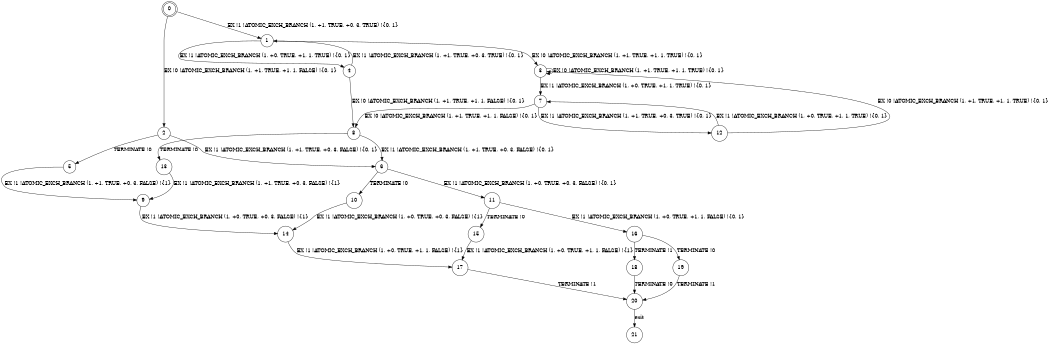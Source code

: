 digraph BCG {
size = "7, 10.5";
center = TRUE;
node [shape = circle];
0 [peripheries = 2];
0 -> 1 [label = "EX !1 !ATOMIC_EXCH_BRANCH (1, +1, TRUE, +0, 3, TRUE) !{0, 1}"];
0 -> 2 [label = "EX !0 !ATOMIC_EXCH_BRANCH (1, +1, TRUE, +1, 1, FALSE) !{0, 1}"];
1 -> 3 [label = "EX !0 !ATOMIC_EXCH_BRANCH (1, +1, TRUE, +1, 1, TRUE) !{0, 1}"];
1 -> 4 [label = "EX !1 !ATOMIC_EXCH_BRANCH (1, +0, TRUE, +1, 1, TRUE) !{0, 1}"];
2 -> 5 [label = "TERMINATE !0"];
2 -> 6 [label = "EX !1 !ATOMIC_EXCH_BRANCH (1, +1, TRUE, +0, 3, FALSE) !{0, 1}"];
3 -> 7 [label = "EX !1 !ATOMIC_EXCH_BRANCH (1, +0, TRUE, +1, 1, TRUE) !{0, 1}"];
3 -> 3 [label = "EX !0 !ATOMIC_EXCH_BRANCH (1, +1, TRUE, +1, 1, TRUE) !{0, 1}"];
4 -> 8 [label = "EX !0 !ATOMIC_EXCH_BRANCH (1, +1, TRUE, +1, 1, FALSE) !{0, 1}"];
4 -> 1 [label = "EX !1 !ATOMIC_EXCH_BRANCH (1, +1, TRUE, +0, 3, TRUE) !{0, 1}"];
5 -> 9 [label = "EX !1 !ATOMIC_EXCH_BRANCH (1, +1, TRUE, +0, 3, FALSE) !{1}"];
6 -> 10 [label = "TERMINATE !0"];
6 -> 11 [label = "EX !1 !ATOMIC_EXCH_BRANCH (1, +0, TRUE, +0, 3, FALSE) !{0, 1}"];
7 -> 12 [label = "EX !1 !ATOMIC_EXCH_BRANCH (1, +1, TRUE, +0, 3, TRUE) !{0, 1}"];
7 -> 8 [label = "EX !0 !ATOMIC_EXCH_BRANCH (1, +1, TRUE, +1, 1, FALSE) !{0, 1}"];
8 -> 13 [label = "TERMINATE !0"];
8 -> 6 [label = "EX !1 !ATOMIC_EXCH_BRANCH (1, +1, TRUE, +0, 3, FALSE) !{0, 1}"];
9 -> 14 [label = "EX !1 !ATOMIC_EXCH_BRANCH (1, +0, TRUE, +0, 3, FALSE) !{1}"];
10 -> 14 [label = "EX !1 !ATOMIC_EXCH_BRANCH (1, +0, TRUE, +0, 3, FALSE) !{1}"];
11 -> 15 [label = "TERMINATE !0"];
11 -> 16 [label = "EX !1 !ATOMIC_EXCH_BRANCH (1, +0, TRUE, +1, 1, FALSE) !{0, 1}"];
12 -> 7 [label = "EX !1 !ATOMIC_EXCH_BRANCH (1, +0, TRUE, +1, 1, TRUE) !{0, 1}"];
12 -> 3 [label = "EX !0 !ATOMIC_EXCH_BRANCH (1, +1, TRUE, +1, 1, TRUE) !{0, 1}"];
13 -> 9 [label = "EX !1 !ATOMIC_EXCH_BRANCH (1, +1, TRUE, +0, 3, FALSE) !{1}"];
14 -> 17 [label = "EX !1 !ATOMIC_EXCH_BRANCH (1, +0, TRUE, +1, 1, FALSE) !{1}"];
15 -> 17 [label = "EX !1 !ATOMIC_EXCH_BRANCH (1, +0, TRUE, +1, 1, FALSE) !{1}"];
16 -> 18 [label = "TERMINATE !1"];
16 -> 19 [label = "TERMINATE !0"];
17 -> 20 [label = "TERMINATE !1"];
18 -> 20 [label = "TERMINATE !0"];
19 -> 20 [label = "TERMINATE !1"];
20 -> 21 [label = "exit"];
}
